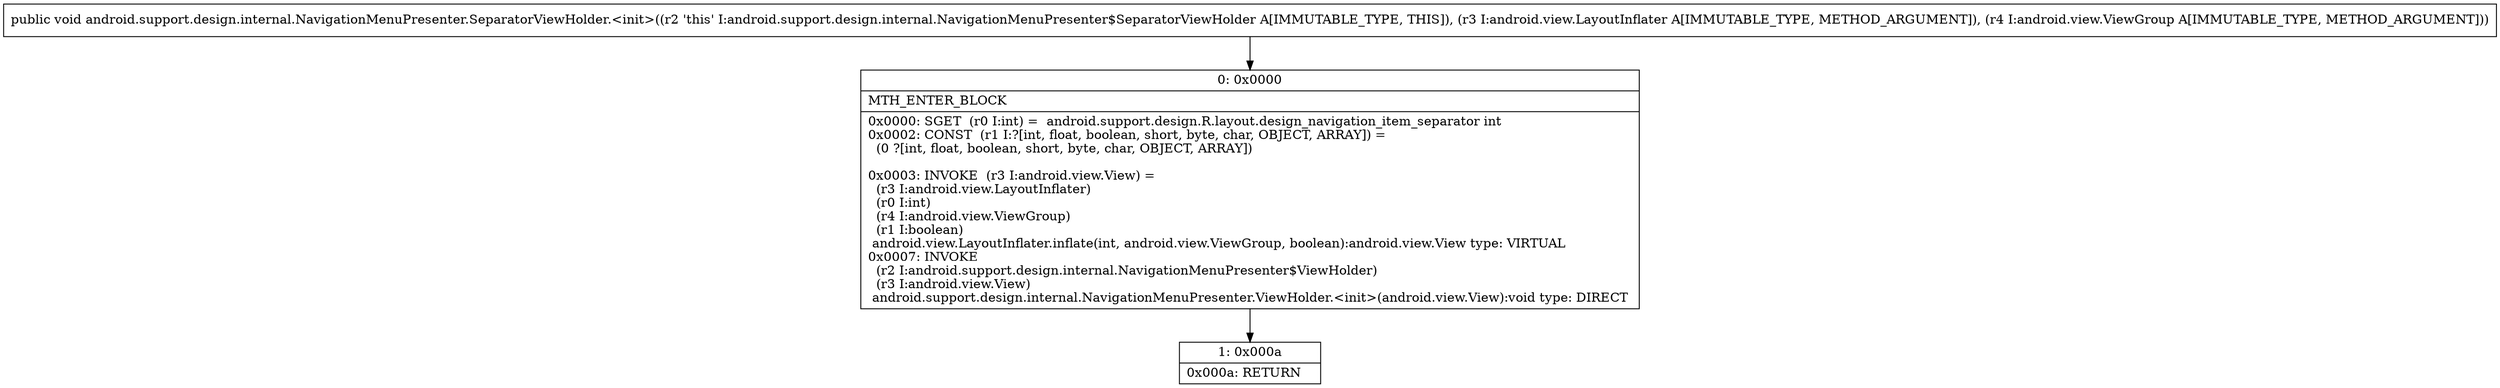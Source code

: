 digraph "CFG forandroid.support.design.internal.NavigationMenuPresenter.SeparatorViewHolder.\<init\>(Landroid\/view\/LayoutInflater;Landroid\/view\/ViewGroup;)V" {
Node_0 [shape=record,label="{0\:\ 0x0000|MTH_ENTER_BLOCK\l|0x0000: SGET  (r0 I:int) =  android.support.design.R.layout.design_navigation_item_separator int \l0x0002: CONST  (r1 I:?[int, float, boolean, short, byte, char, OBJECT, ARRAY]) = \l  (0 ?[int, float, boolean, short, byte, char, OBJECT, ARRAY])\l \l0x0003: INVOKE  (r3 I:android.view.View) = \l  (r3 I:android.view.LayoutInflater)\l  (r0 I:int)\l  (r4 I:android.view.ViewGroup)\l  (r1 I:boolean)\l android.view.LayoutInflater.inflate(int, android.view.ViewGroup, boolean):android.view.View type: VIRTUAL \l0x0007: INVOKE  \l  (r2 I:android.support.design.internal.NavigationMenuPresenter$ViewHolder)\l  (r3 I:android.view.View)\l android.support.design.internal.NavigationMenuPresenter.ViewHolder.\<init\>(android.view.View):void type: DIRECT \l}"];
Node_1 [shape=record,label="{1\:\ 0x000a|0x000a: RETURN   \l}"];
MethodNode[shape=record,label="{public void android.support.design.internal.NavigationMenuPresenter.SeparatorViewHolder.\<init\>((r2 'this' I:android.support.design.internal.NavigationMenuPresenter$SeparatorViewHolder A[IMMUTABLE_TYPE, THIS]), (r3 I:android.view.LayoutInflater A[IMMUTABLE_TYPE, METHOD_ARGUMENT]), (r4 I:android.view.ViewGroup A[IMMUTABLE_TYPE, METHOD_ARGUMENT])) }"];
MethodNode -> Node_0;
Node_0 -> Node_1;
}

